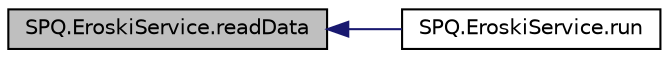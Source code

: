 digraph "SPQ.EroskiService.readData"
{
  edge [fontname="Helvetica",fontsize="10",labelfontname="Helvetica",labelfontsize="10"];
  node [fontname="Helvetica",fontsize="10",shape=record];
  rankdir="LR";
  Node4 [label="SPQ.EroskiService.readData",height=0.2,width=0.4,color="black", fillcolor="grey75", style="filled", fontcolor="black"];
  Node4 -> Node5 [dir="back",color="midnightblue",fontsize="10",style="solid",fontname="Helvetica"];
  Node5 [label="SPQ.EroskiService.run",height=0.2,width=0.4,color="black", fillcolor="white", style="filled",URL="$class_s_p_q_1_1_eroski_service.html#abacda123f2febc1eb7c2825eb4e46c37"];
}
